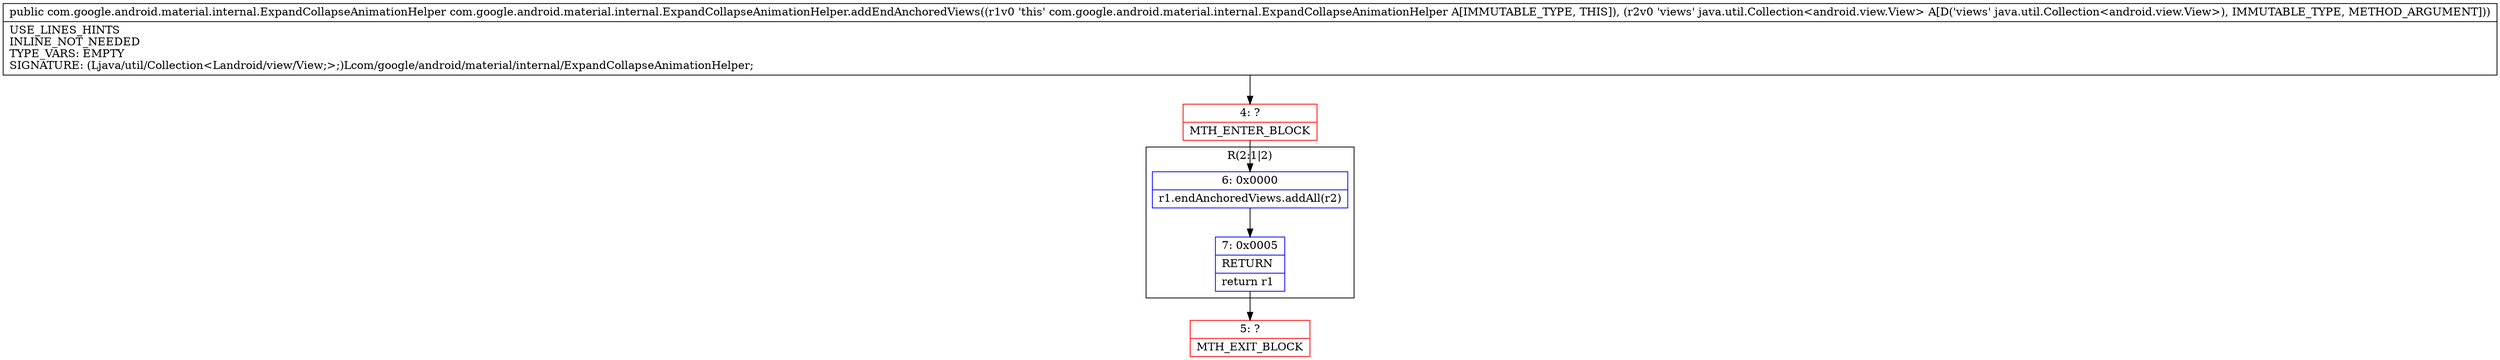 digraph "CFG forcom.google.android.material.internal.ExpandCollapseAnimationHelper.addEndAnchoredViews(Ljava\/util\/Collection;)Lcom\/google\/android\/material\/internal\/ExpandCollapseAnimationHelper;" {
subgraph cluster_Region_1398521298 {
label = "R(2:1|2)";
node [shape=record,color=blue];
Node_6 [shape=record,label="{6\:\ 0x0000|r1.endAnchoredViews.addAll(r2)\l}"];
Node_7 [shape=record,label="{7\:\ 0x0005|RETURN\l|return r1\l}"];
}
Node_4 [shape=record,color=red,label="{4\:\ ?|MTH_ENTER_BLOCK\l}"];
Node_5 [shape=record,color=red,label="{5\:\ ?|MTH_EXIT_BLOCK\l}"];
MethodNode[shape=record,label="{public com.google.android.material.internal.ExpandCollapseAnimationHelper com.google.android.material.internal.ExpandCollapseAnimationHelper.addEndAnchoredViews((r1v0 'this' com.google.android.material.internal.ExpandCollapseAnimationHelper A[IMMUTABLE_TYPE, THIS]), (r2v0 'views' java.util.Collection\<android.view.View\> A[D('views' java.util.Collection\<android.view.View\>), IMMUTABLE_TYPE, METHOD_ARGUMENT]))  | USE_LINES_HINTS\lINLINE_NOT_NEEDED\lTYPE_VARS: EMPTY\lSIGNATURE: (Ljava\/util\/Collection\<Landroid\/view\/View;\>;)Lcom\/google\/android\/material\/internal\/ExpandCollapseAnimationHelper;\l}"];
MethodNode -> Node_4;Node_6 -> Node_7;
Node_7 -> Node_5;
Node_4 -> Node_6;
}

